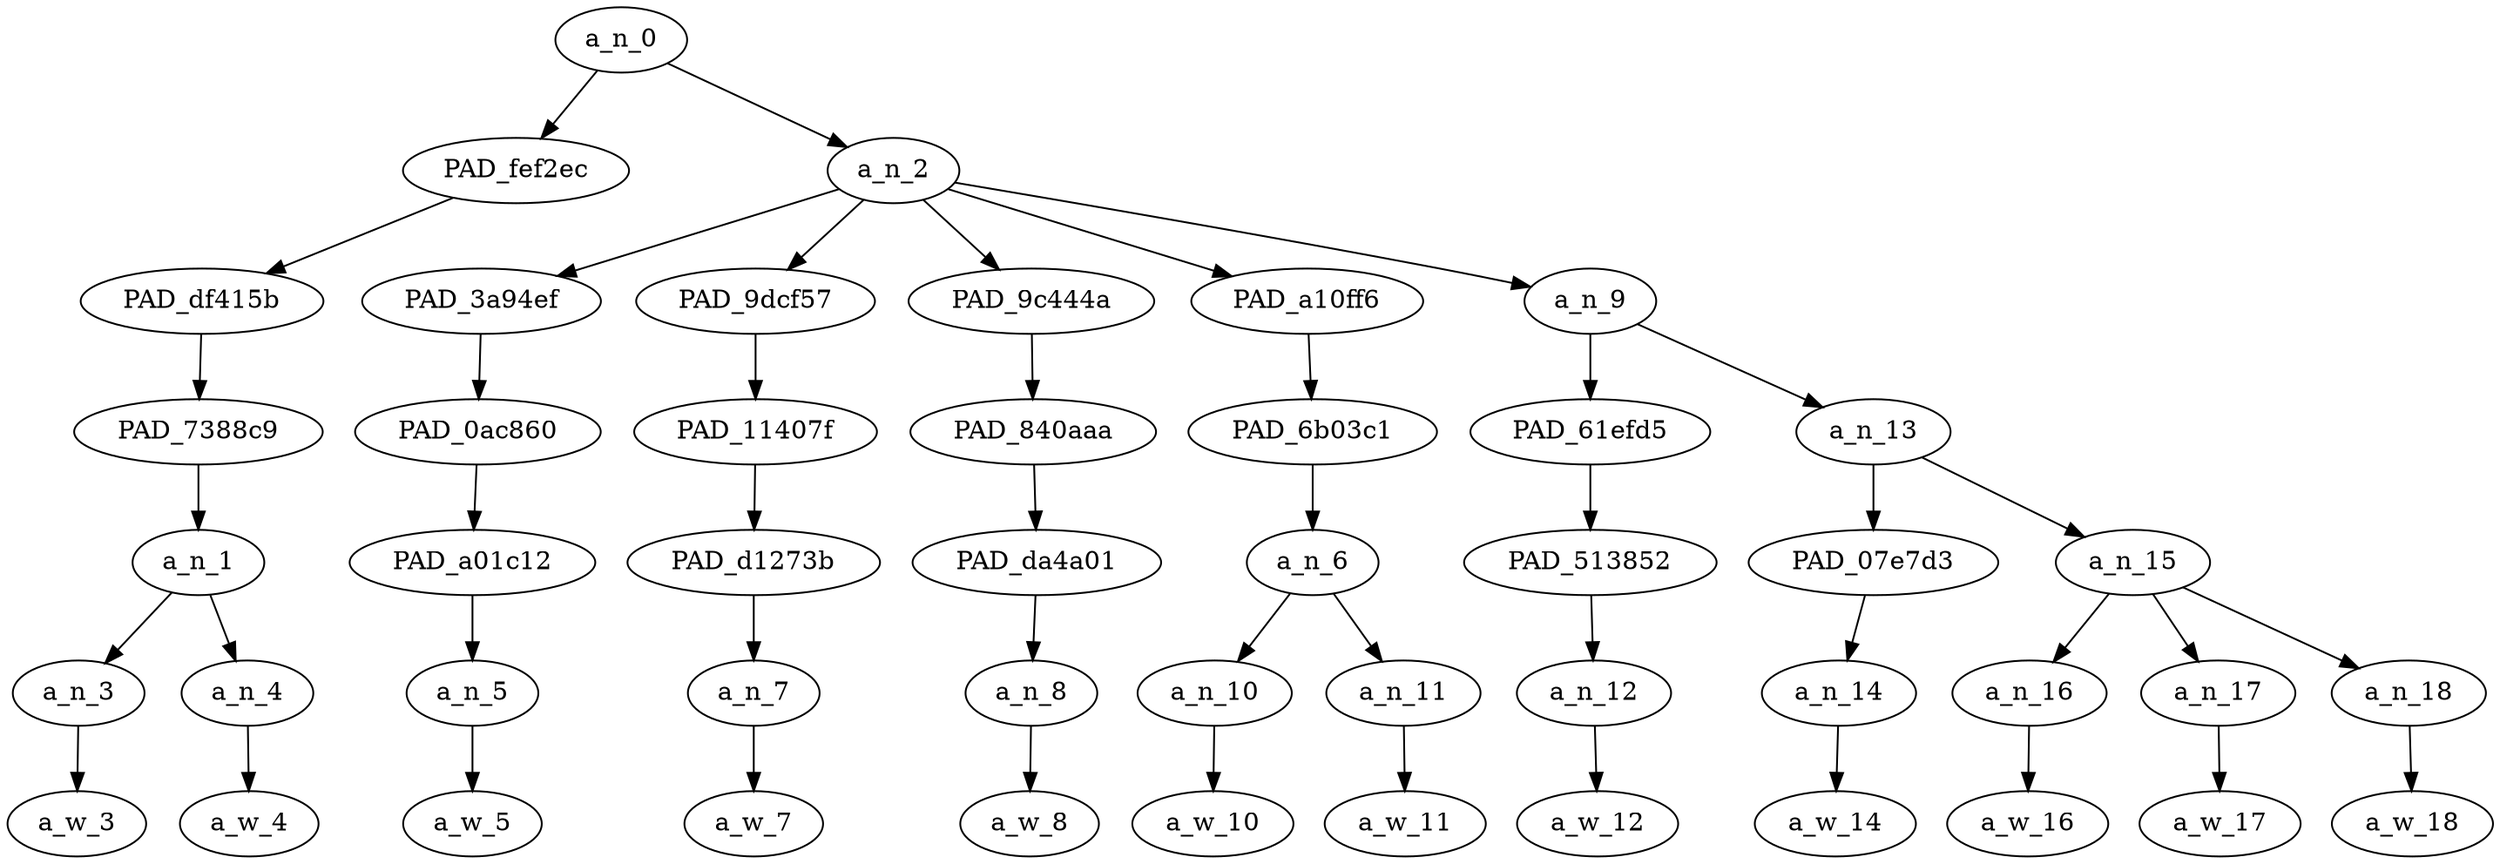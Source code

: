 strict digraph "" {
	a_n_0	[div_dir=1,
		index=0,
		level=6,
		pos="2.7,6!",
		text_span="[0, 1, 2, 3, 4, 5, 6, 7, 8, 9, 10, 11]",
		value=1.00000004];
	PAD_fef2ec	[div_dir=1,
		index=0,
		level=5,
		pos="0.5,5!",
		text_span="[0, 1]",
		value=0.16809353];
	a_n_0 -> PAD_fef2ec;
	a_n_2	[div_dir=1,
		index=1,
		level=5,
		pos="4.9,5!",
		text_span="[2, 3, 4, 5, 6, 7, 8, 9, 10, 11]",
		value=0.83146604];
	a_n_0 -> a_n_2;
	PAD_df415b	[div_dir=1,
		index=0,
		level=4,
		pos="0.5,4!",
		text_span="[0, 1]",
		value=0.16809353];
	PAD_fef2ec -> PAD_df415b;
	PAD_7388c9	[div_dir=1,
		index=0,
		level=3,
		pos="0.5,3!",
		text_span="[0, 1]",
		value=0.16809353];
	PAD_df415b -> PAD_7388c9;
	a_n_1	[div_dir=1,
		index=0,
		level=2,
		pos="0.5,2!",
		text_span="[0, 1]",
		value=0.16809353];
	PAD_7388c9 -> a_n_1;
	a_n_3	[div_dir=1,
		index=0,
		level=1,
		pos="0.0,1!",
		text_span="[0]",
		value=0.07392144];
	a_n_1 -> a_n_3;
	a_n_4	[div_dir=1,
		index=1,
		level=1,
		pos="1.0,1!",
		text_span="[1]",
		value=0.09357532];
	a_n_1 -> a_n_4;
	a_w_3	[div_dir=0,
		index=0,
		level=0,
		pos="0,0!",
		text_span="[0]",
		value=server];
	a_n_3 -> a_w_3;
	a_w_4	[div_dir=0,
		index=1,
		level=0,
		pos="1,0!",
		text_span="[1]",
		value=life];
	a_n_4 -> a_w_4;
	PAD_3a94ef	[div_dir=1,
		index=1,
		level=4,
		pos="2.0,4!",
		text_span="[2]",
		value=0.08610353];
	a_n_2 -> PAD_3a94ef;
	PAD_9dcf57	[div_dir=-1,
		index=3,
		level=4,
		pos="5.0,4!",
		text_span="[5]",
		value=0.08156175];
	a_n_2 -> PAD_9dcf57;
	PAD_9c444a	[div_dir=1,
		index=4,
		level=4,
		pos="6.0,4!",
		text_span="[6]",
		value=0.05544381];
	a_n_2 -> PAD_9c444a;
	PAD_a10ff6	[div_dir=-1,
		index=2,
		level=4,
		pos="3.5,4!",
		text_span="[3, 4]",
		value=0.28560057];
	a_n_2 -> PAD_a10ff6;
	a_n_9	[div_dir=1,
		index=5,
		level=4,
		pos="8.0,4!",
		text_span="[7, 8, 9, 10, 11]",
		value=0.32254012];
	a_n_2 -> a_n_9;
	PAD_0ac860	[div_dir=1,
		index=1,
		level=3,
		pos="2.0,3!",
		text_span="[2]",
		value=0.08610353];
	PAD_3a94ef -> PAD_0ac860;
	PAD_a01c12	[div_dir=1,
		index=1,
		level=2,
		pos="2.0,2!",
		text_span="[2]",
		value=0.08610353];
	PAD_0ac860 -> PAD_a01c12;
	a_n_5	[div_dir=1,
		index=2,
		level=1,
		pos="2.0,1!",
		text_span="[2]",
		value=0.08610353];
	PAD_a01c12 -> a_n_5;
	a_w_5	[div_dir=0,
		index=2,
		level=0,
		pos="2,0!",
		text_span="[2]",
		value=is];
	a_n_5 -> a_w_5;
	PAD_11407f	[div_dir=-1,
		index=3,
		level=3,
		pos="5.0,3!",
		text_span="[5]",
		value=0.08156175];
	PAD_9dcf57 -> PAD_11407f;
	PAD_d1273b	[div_dir=-1,
		index=3,
		level=2,
		pos="5.0,2!",
		text_span="[5]",
		value=0.08156175];
	PAD_11407f -> PAD_d1273b;
	a_n_7	[div_dir=-1,
		index=5,
		level=1,
		pos="5.0,1!",
		text_span="[5]",
		value=0.08156175];
	PAD_d1273b -> a_n_7;
	a_w_7	[div_dir=0,
		index=5,
		level=0,
		pos="5,0!",
		text_span="[5]",
		value=’];
	a_n_7 -> a_w_7;
	PAD_840aaa	[div_dir=1,
		index=4,
		level=3,
		pos="6.0,3!",
		text_span="[6]",
		value=0.05544381];
	PAD_9c444a -> PAD_840aaa;
	PAD_da4a01	[div_dir=1,
		index=4,
		level=2,
		pos="6.0,2!",
		text_span="[6]",
		value=0.05544381];
	PAD_840aaa -> PAD_da4a01;
	a_n_8	[div_dir=1,
		index=6,
		level=1,
		pos="6.0,1!",
		text_span="[6]",
		value=0.05544381];
	PAD_da4a01 -> a_n_8;
	a_w_8	[div_dir=0,
		index=6,
		level=0,
		pos="6,0!",
		text_span="[6]",
		value=t];
	a_n_8 -> a_w_8;
	PAD_6b03c1	[div_dir=-1,
		index=2,
		level=3,
		pos="3.5,3!",
		text_span="[3, 4]",
		value=0.28560057];
	PAD_a10ff6 -> PAD_6b03c1;
	a_n_6	[div_dir=-1,
		index=2,
		level=2,
		pos="3.5,2!",
		text_span="[3, 4]",
		value=0.28560057];
	PAD_6b03c1 -> a_n_6;
	a_n_10	[div_dir=-1,
		index=3,
		level=1,
		pos="3.0,1!",
		text_span="[3]",
		value=0.19502807];
	a_n_6 -> a_n_10;
	a_n_11	[div_dir=-1,
		index=4,
		level=1,
		pos="4.0,1!",
		text_span="[4]",
		value=0.09005050];
	a_n_6 -> a_n_11;
	a_w_10	[div_dir=0,
		index=3,
		level=0,
		pos="3,0!",
		text_span="[3]",
		value=ghetto];
	a_n_10 -> a_w_10;
	a_w_11	[div_dir=0,
		index=4,
		level=0,
		pos="4,0!",
		text_span="[4]",
		value=don];
	a_n_11 -> a_w_11;
	PAD_61efd5	[div_dir=-1,
		index=5,
		level=3,
		pos="7.0,3!",
		text_span="[7]",
		value=0.05414336];
	a_n_9 -> PAD_61efd5;
	a_n_13	[div_dir=1,
		index=6,
		level=3,
		pos="9.0,3!",
		text_span="[8, 9, 10, 11]",
		value=0.26801958];
	a_n_9 -> a_n_13;
	PAD_513852	[div_dir=-1,
		index=5,
		level=2,
		pos="7.0,2!",
		text_span="[7]",
		value=0.05414336];
	PAD_61efd5 -> PAD_513852;
	a_n_12	[div_dir=-1,
		index=7,
		level=1,
		pos="7.0,1!",
		text_span="[7]",
		value=0.05414336];
	PAD_513852 -> a_n_12;
	a_w_12	[div_dir=0,
		index=7,
		level=0,
		pos="7,0!",
		text_span="[7]",
		value=let];
	a_n_12 -> a_w_12;
	PAD_07e7d3	[div_dir=1,
		index=6,
		level=2,
		pos="8.0,2!",
		text_span="[8]",
		value=0.06220819];
	a_n_13 -> PAD_07e7d3;
	a_n_15	[div_dir=1,
		index=7,
		level=2,
		pos="10.0,2!",
		text_span="[9, 10, 11]",
		value=0.20536709];
	a_n_13 -> a_n_15;
	a_n_14	[div_dir=1,
		index=8,
		level=1,
		pos="8.0,1!",
		text_span="[8]",
		value=0.06220819];
	PAD_07e7d3 -> a_n_14;
	a_w_14	[div_dir=0,
		index=8,
		level=0,
		pos="8,0!",
		text_span="[8]",
		value=anyone];
	a_n_14 -> a_w_14;
	a_n_16	[div_dir=1,
		index=9,
		level=1,
		pos="9.0,1!",
		text_span="[9]",
		value=0.06715481];
	a_n_15 -> a_n_16;
	a_n_17	[div_dir=1,
		index=10,
		level=1,
		pos="10.0,1!",
		text_span="[10]",
		value=0.06108216];
	a_n_15 -> a_n_17;
	a_n_18	[div_dir=1,
		index=11,
		level=1,
		pos="11.0,1!",
		text_span="[11]",
		value=0.07676178];
	a_n_15 -> a_n_18;
	a_w_16	[div_dir=0,
		index=9,
		level=0,
		pos="9,0!",
		text_span="[9]",
		value=tell];
	a_n_16 -> a_w_16;
	a_w_17	[div_dir=0,
		index=10,
		level=0,
		pos="10,0!",
		text_span="[10]",
		value=you];
	a_n_17 -> a_w_17;
	a_w_18	[div_dir=0,
		index=11,
		level=0,
		pos="11,0!",
		text_span="[11]",
		value=otherwise];
	a_n_18 -> a_w_18;
}
